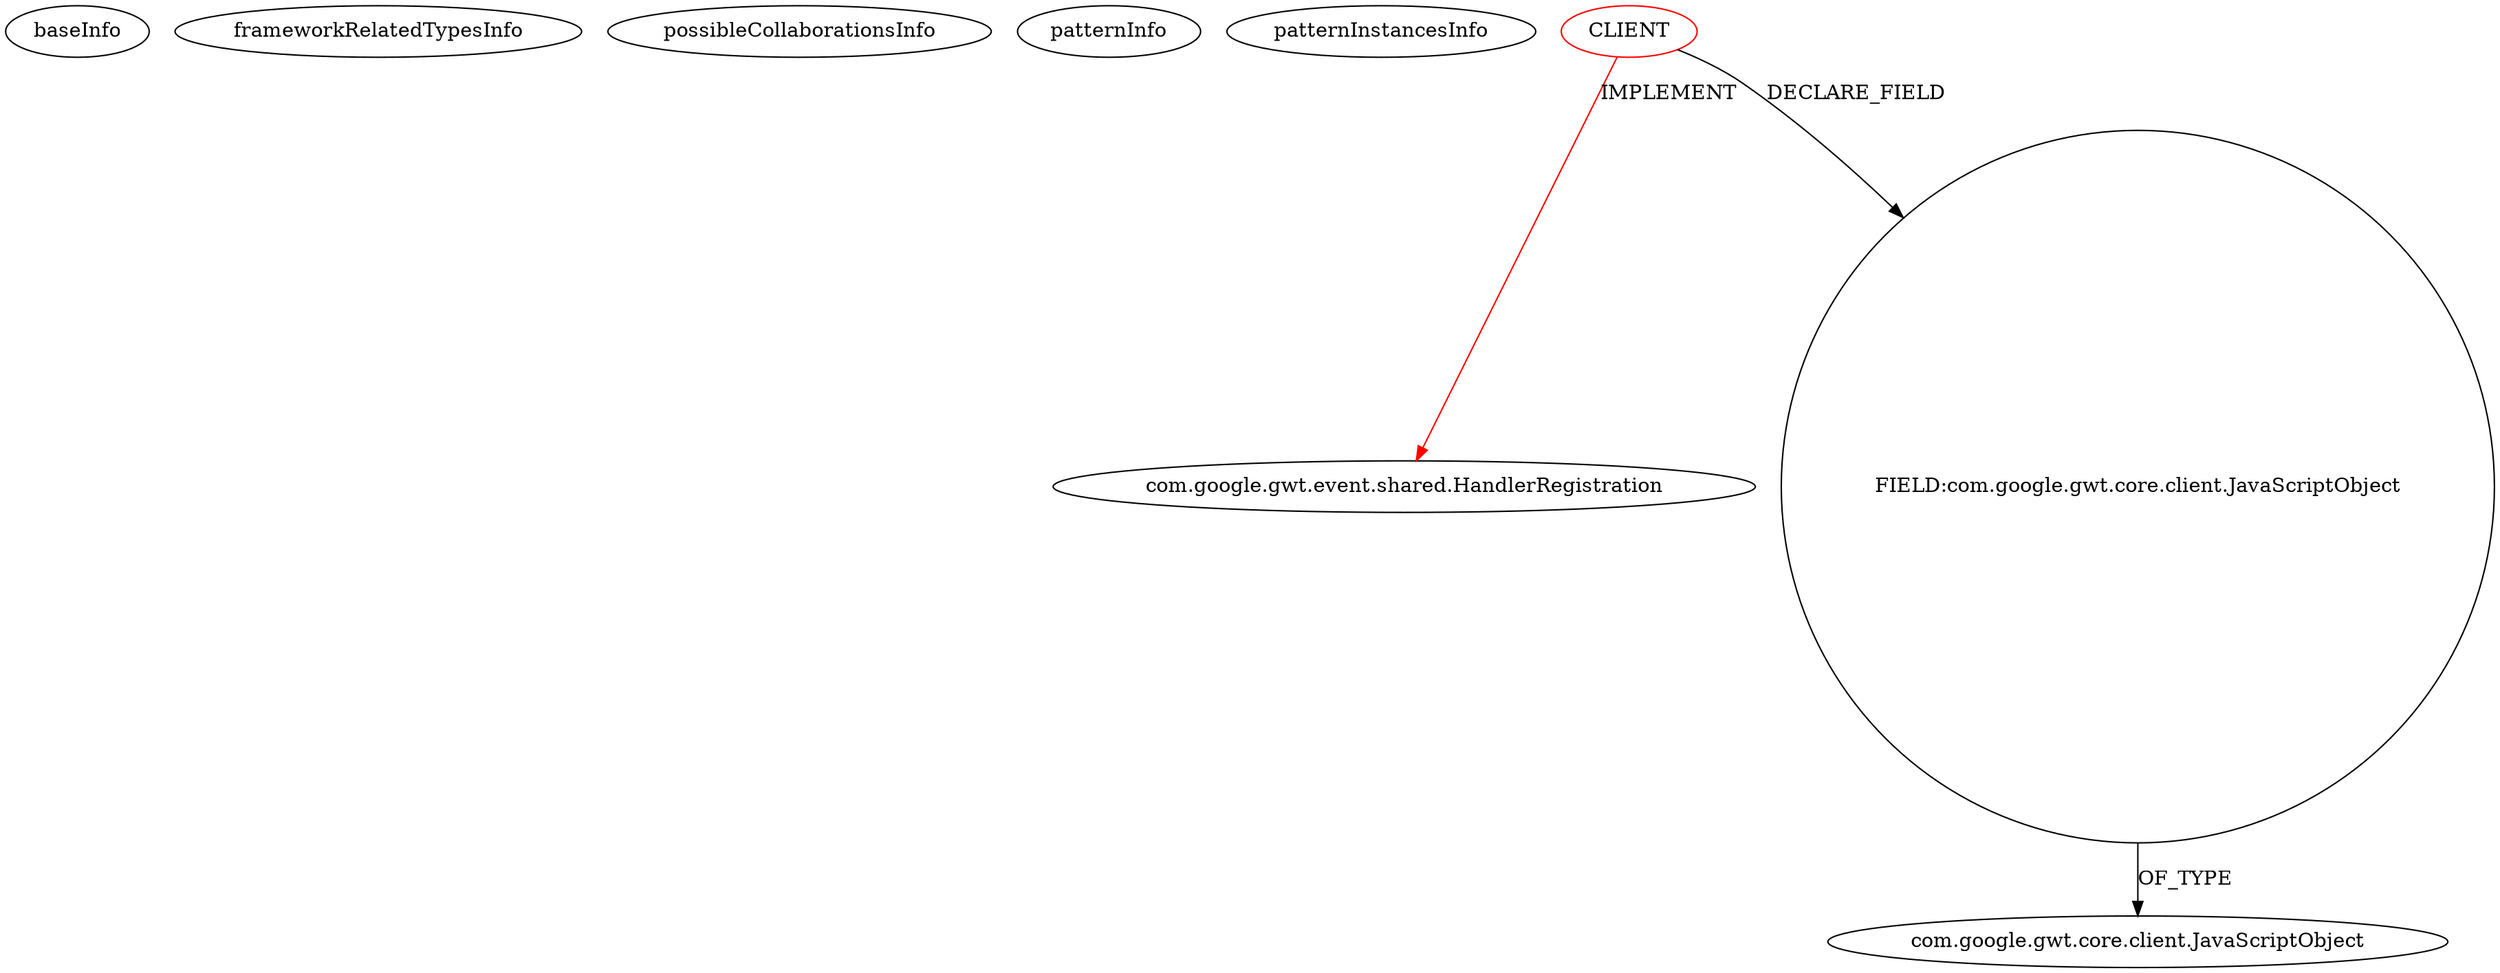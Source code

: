 digraph {
baseInfo[graphId=275,category="pattern",isAnonymous=false,possibleRelation=false]
frameworkRelatedTypesInfo[0="com.google.gwt.event.shared.HandlerRegistration"]
possibleCollaborationsInfo[]
patternInfo[frequency=2.0,patternRootClient=0]
patternInstancesInfo[0="ahome-it-ahome-sencha-shared~/ahome-it-ahome-sencha-shared/ahome-sencha-shared-master/ahome-sencha-shared/src/main/java/com/ait/toolkit/sencha/shared/client/core/handlers/CallbackRegistration.java~CallbackRegistration~490",1="ahome-it-ahome-sencha-shared~/ahome-it-ahome-sencha-shared/ahome-sencha-shared-master/ahome-sencha-shared/src/main/java/com/ait/toolkit/sencha/shared/client/core/handlers/ElementHandlerRegistration.java~ElementHandlerRegistration~489"]
1[label="com.google.gwt.event.shared.HandlerRegistration",vertexType="FRAMEWORK_INTERFACE_TYPE",isFrameworkType=false]
0[label="CLIENT",vertexType="ROOT_CLIENT_CLASS_DECLARATION",isFrameworkType=false,color=red]
2[label="FIELD:com.google.gwt.core.client.JavaScriptObject",vertexType="FIELD_DECLARATION",isFrameworkType=false,shape=circle]
3[label="com.google.gwt.core.client.JavaScriptObject",vertexType="FRAMEWORK_CLASS_TYPE",isFrameworkType=false]
2->3[label="OF_TYPE"]
0->1[label="IMPLEMENT",color=red]
0->2[label="DECLARE_FIELD"]
}
